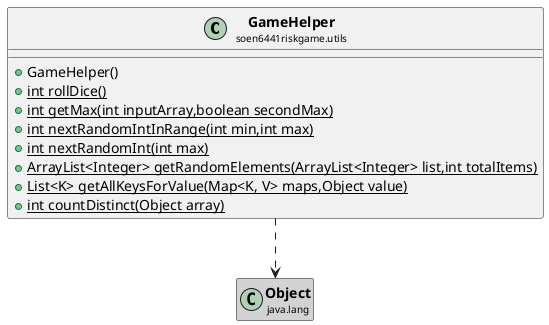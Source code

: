 @startuml

skinparam svgLinkTarget _parent
skinparam linetype ortho
set namespaceSeparator none
class "<b><size:14>GameHelper</b>\n<size:10>soen6441riskgame.utils" as soen6441riskgame.utils.GameHelper  [[../../soen6441riskgame/utils/GameHelper.html{soen6441riskgame.utils.GameHelper}]] {
+GameHelper()
{static} +int rollDice()
{static} +int getMax(int inputArray,boolean secondMax)
{static} +int nextRandomIntInRange(int min,int max)
{static} +int nextRandomInt(int max)
{static} +ArrayList<Integer> getRandomElements(ArrayList<Integer> list,int totalItems)
{static} +List<K> getAllKeysForValue(Map<K, V> maps,Object value)
{static} +int countDistinct(Object array)
}




class "<b><size:14>Object</b>\n<size:10>java.lang" as java.lang.Object  #lightgrey {
}

hide java.lang.Object fields
hide java.lang.Object methods

soen6441riskgame.utils.GameHelper ..> java.lang.Object



@enduml
